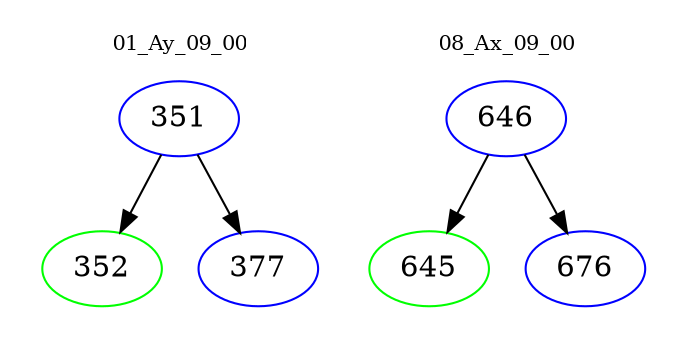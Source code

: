 digraph{
subgraph cluster_0 {
color = white
label = "01_Ay_09_00";
fontsize=10;
T0_351 [label="351", color="blue"]
T0_351 -> T0_352 [color="black"]
T0_352 [label="352", color="green"]
T0_351 -> T0_377 [color="black"]
T0_377 [label="377", color="blue"]
}
subgraph cluster_1 {
color = white
label = "08_Ax_09_00";
fontsize=10;
T1_646 [label="646", color="blue"]
T1_646 -> T1_645 [color="black"]
T1_645 [label="645", color="green"]
T1_646 -> T1_676 [color="black"]
T1_676 [label="676", color="blue"]
}
}
